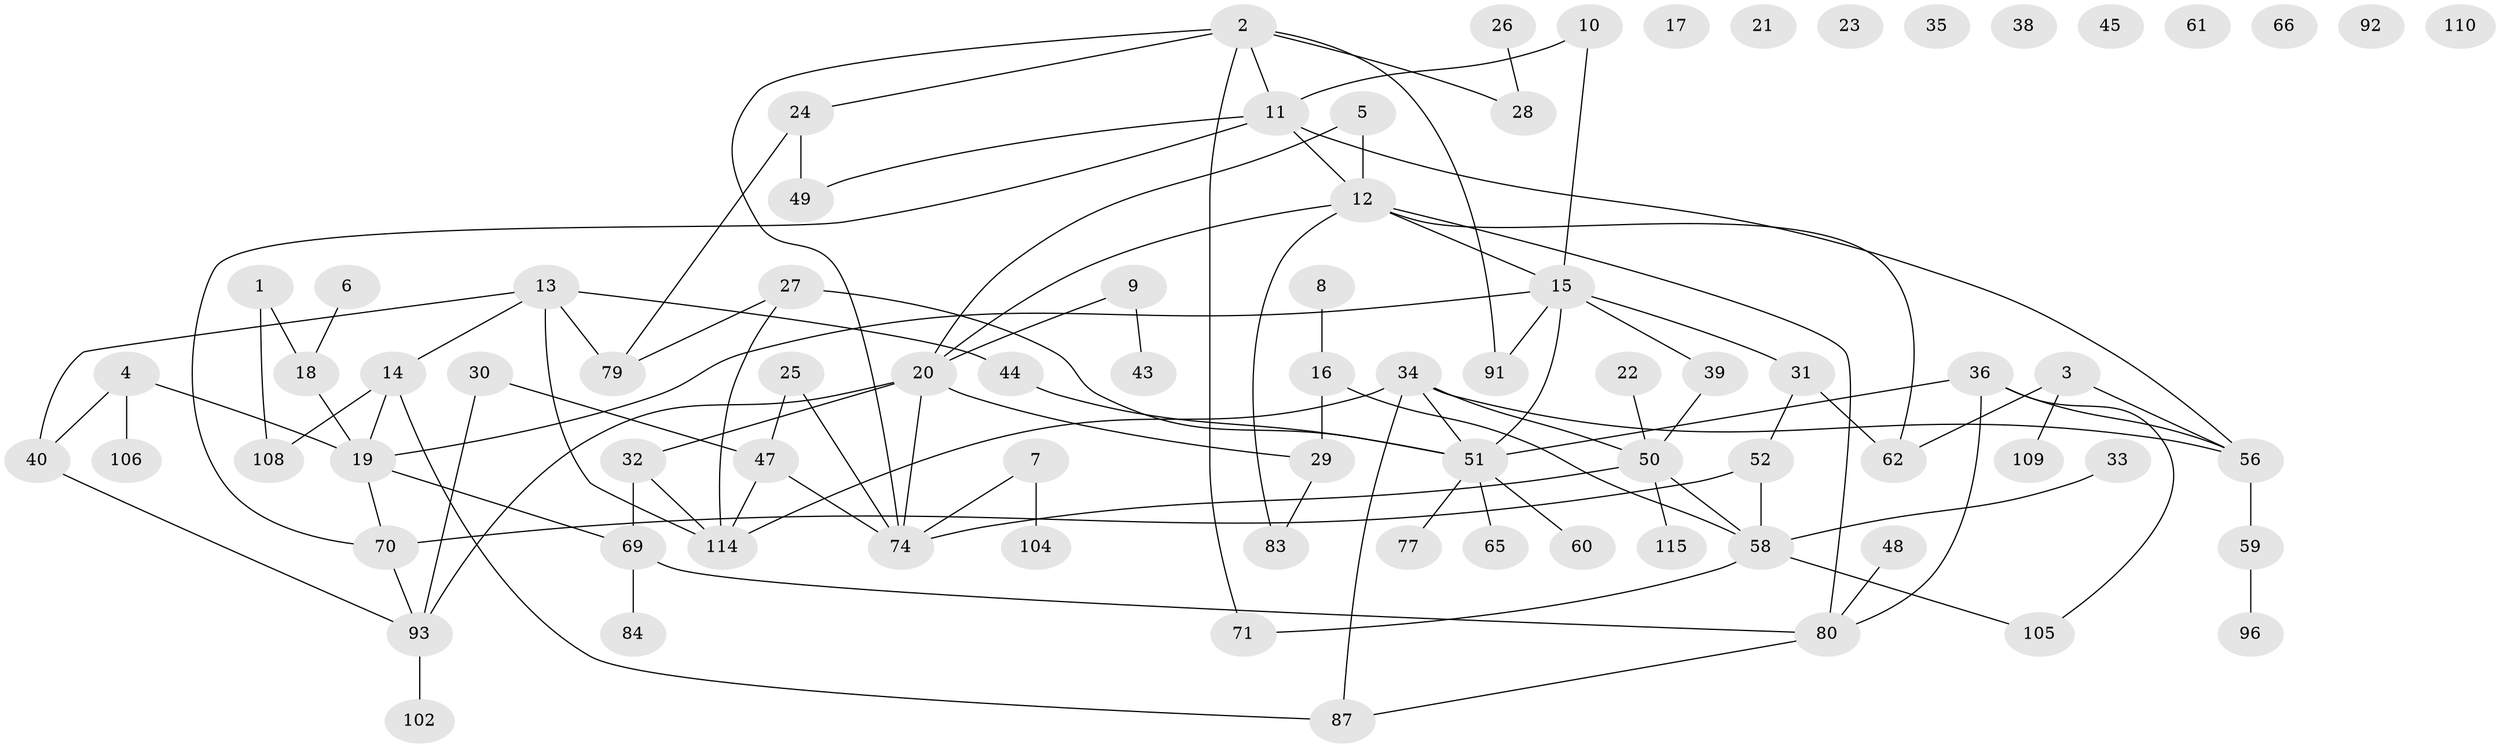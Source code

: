 // Generated by graph-tools (version 1.1) at 2025/23/03/03/25 07:23:27]
// undirected, 79 vertices, 104 edges
graph export_dot {
graph [start="1"]
  node [color=gray90,style=filled];
  1;
  2 [super="+112"];
  3 [super="+94"];
  4;
  5 [super="+100"];
  6 [super="+72"];
  7;
  8;
  9 [super="+46"];
  10;
  11 [super="+67"];
  12 [super="+75"];
  13 [super="+41"];
  14 [super="+68"];
  15 [super="+54"];
  16 [super="+64"];
  17;
  18 [super="+78"];
  19 [super="+53"];
  20 [super="+98"];
  21;
  22;
  23;
  24;
  25 [super="+89"];
  26;
  27 [super="+73"];
  28;
  29 [super="+81"];
  30;
  31 [super="+95"];
  32 [super="+37"];
  33;
  34 [super="+97"];
  35;
  36 [super="+42"];
  38;
  39;
  40 [super="+57"];
  43;
  44 [super="+88"];
  45;
  47 [super="+82"];
  48;
  49;
  50 [super="+55"];
  51 [super="+86"];
  52;
  56 [super="+63"];
  58 [super="+99"];
  59 [super="+113"];
  60;
  61;
  62;
  65;
  66 [super="+103"];
  69;
  70 [super="+76"];
  71;
  74 [super="+90"];
  77;
  79;
  80 [super="+85"];
  83;
  84;
  87 [super="+107"];
  91 [super="+111"];
  92;
  93 [super="+101"];
  96;
  102;
  104;
  105;
  106;
  108;
  109;
  110;
  114;
  115;
  1 -- 18;
  1 -- 108;
  2 -- 24;
  2 -- 74;
  2 -- 11;
  2 -- 28;
  2 -- 71;
  2 -- 91;
  3 -- 56;
  3 -- 109;
  3 -- 62;
  4 -- 106;
  4 -- 40;
  4 -- 19;
  5 -- 20;
  5 -- 12;
  6 -- 18;
  7 -- 74;
  7 -- 104;
  8 -- 16;
  9 -- 20;
  9 -- 43;
  10 -- 15;
  10 -- 11;
  11 -- 12;
  11 -- 49;
  11 -- 70;
  11 -- 56;
  12 -- 80;
  12 -- 83;
  12 -- 62;
  12 -- 15;
  12 -- 20;
  13 -- 114;
  13 -- 44;
  13 -- 79;
  13 -- 40;
  13 -- 14;
  14 -- 19;
  14 -- 87;
  14 -- 108;
  15 -- 19;
  15 -- 39;
  15 -- 91;
  15 -- 51;
  15 -- 31;
  16 -- 58;
  16 -- 29;
  18 -- 19;
  19 -- 69;
  19 -- 70;
  20 -- 29;
  20 -- 74;
  20 -- 32;
  20 -- 93;
  22 -- 50;
  24 -- 49;
  24 -- 79;
  25 -- 74;
  25 -- 47;
  26 -- 28;
  27 -- 51;
  27 -- 114;
  27 -- 79;
  29 -- 83;
  30 -- 93;
  30 -- 47;
  31 -- 52;
  31 -- 62 [weight=2];
  32 -- 69;
  32 -- 114;
  33 -- 58;
  34 -- 114;
  34 -- 51;
  34 -- 50;
  34 -- 56;
  34 -- 87;
  36 -- 56;
  36 -- 80;
  36 -- 105;
  36 -- 51;
  39 -- 50;
  40 -- 93;
  44 -- 51;
  47 -- 114;
  47 -- 74;
  48 -- 80;
  50 -- 74;
  50 -- 115;
  50 -- 58;
  51 -- 60;
  51 -- 65;
  51 -- 77;
  52 -- 58;
  52 -- 70;
  56 -- 59;
  58 -- 105;
  58 -- 71;
  59 -- 96;
  69 -- 84;
  69 -- 80;
  70 -- 93;
  80 -- 87;
  93 -- 102;
}
